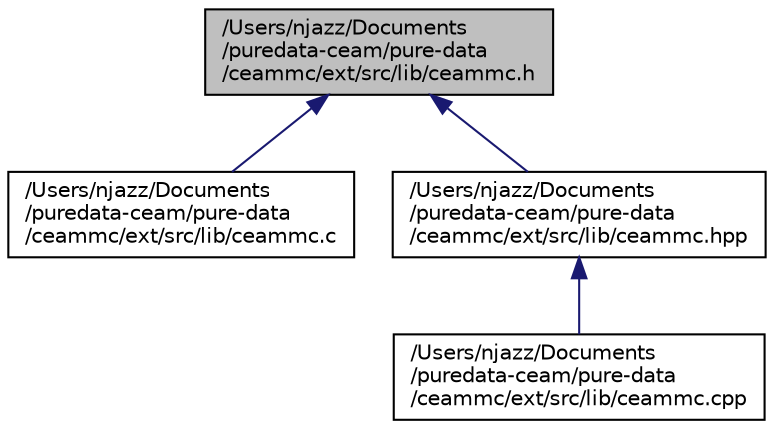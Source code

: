 digraph "/Users/njazz/Documents/puredata-ceam/pure-data/ceammc/ext/src/lib/ceammc.h"
{
  edge [fontname="Helvetica",fontsize="10",labelfontname="Helvetica",labelfontsize="10"];
  node [fontname="Helvetica",fontsize="10",shape=record];
  Node1 [label="/Users/njazz/Documents\l/puredata-ceam/pure-data\l/ceammc/ext/src/lib/ceammc.h",height=0.2,width=0.4,color="black", fillcolor="grey75", style="filled" fontcolor="black"];
  Node1 -> Node2 [dir="back",color="midnightblue",fontsize="10",style="solid",fontname="Helvetica"];
  Node2 [label="/Users/njazz/Documents\l/puredata-ceam/pure-data\l/ceammc/ext/src/lib/ceammc.c",height=0.2,width=0.4,color="black", fillcolor="white", style="filled",URL="$ceammc_8c.html"];
  Node1 -> Node3 [dir="back",color="midnightblue",fontsize="10",style="solid",fontname="Helvetica"];
  Node3 [label="/Users/njazz/Documents\l/puredata-ceam/pure-data\l/ceammc/ext/src/lib/ceammc.hpp",height=0.2,width=0.4,color="black", fillcolor="white", style="filled",URL="$ceammc_8hpp.html"];
  Node3 -> Node4 [dir="back",color="midnightblue",fontsize="10",style="solid",fontname="Helvetica"];
  Node4 [label="/Users/njazz/Documents\l/puredata-ceam/pure-data\l/ceammc/ext/src/lib/ceammc.cpp",height=0.2,width=0.4,color="black", fillcolor="white", style="filled",URL="$ceammc_8cpp.html"];
}
